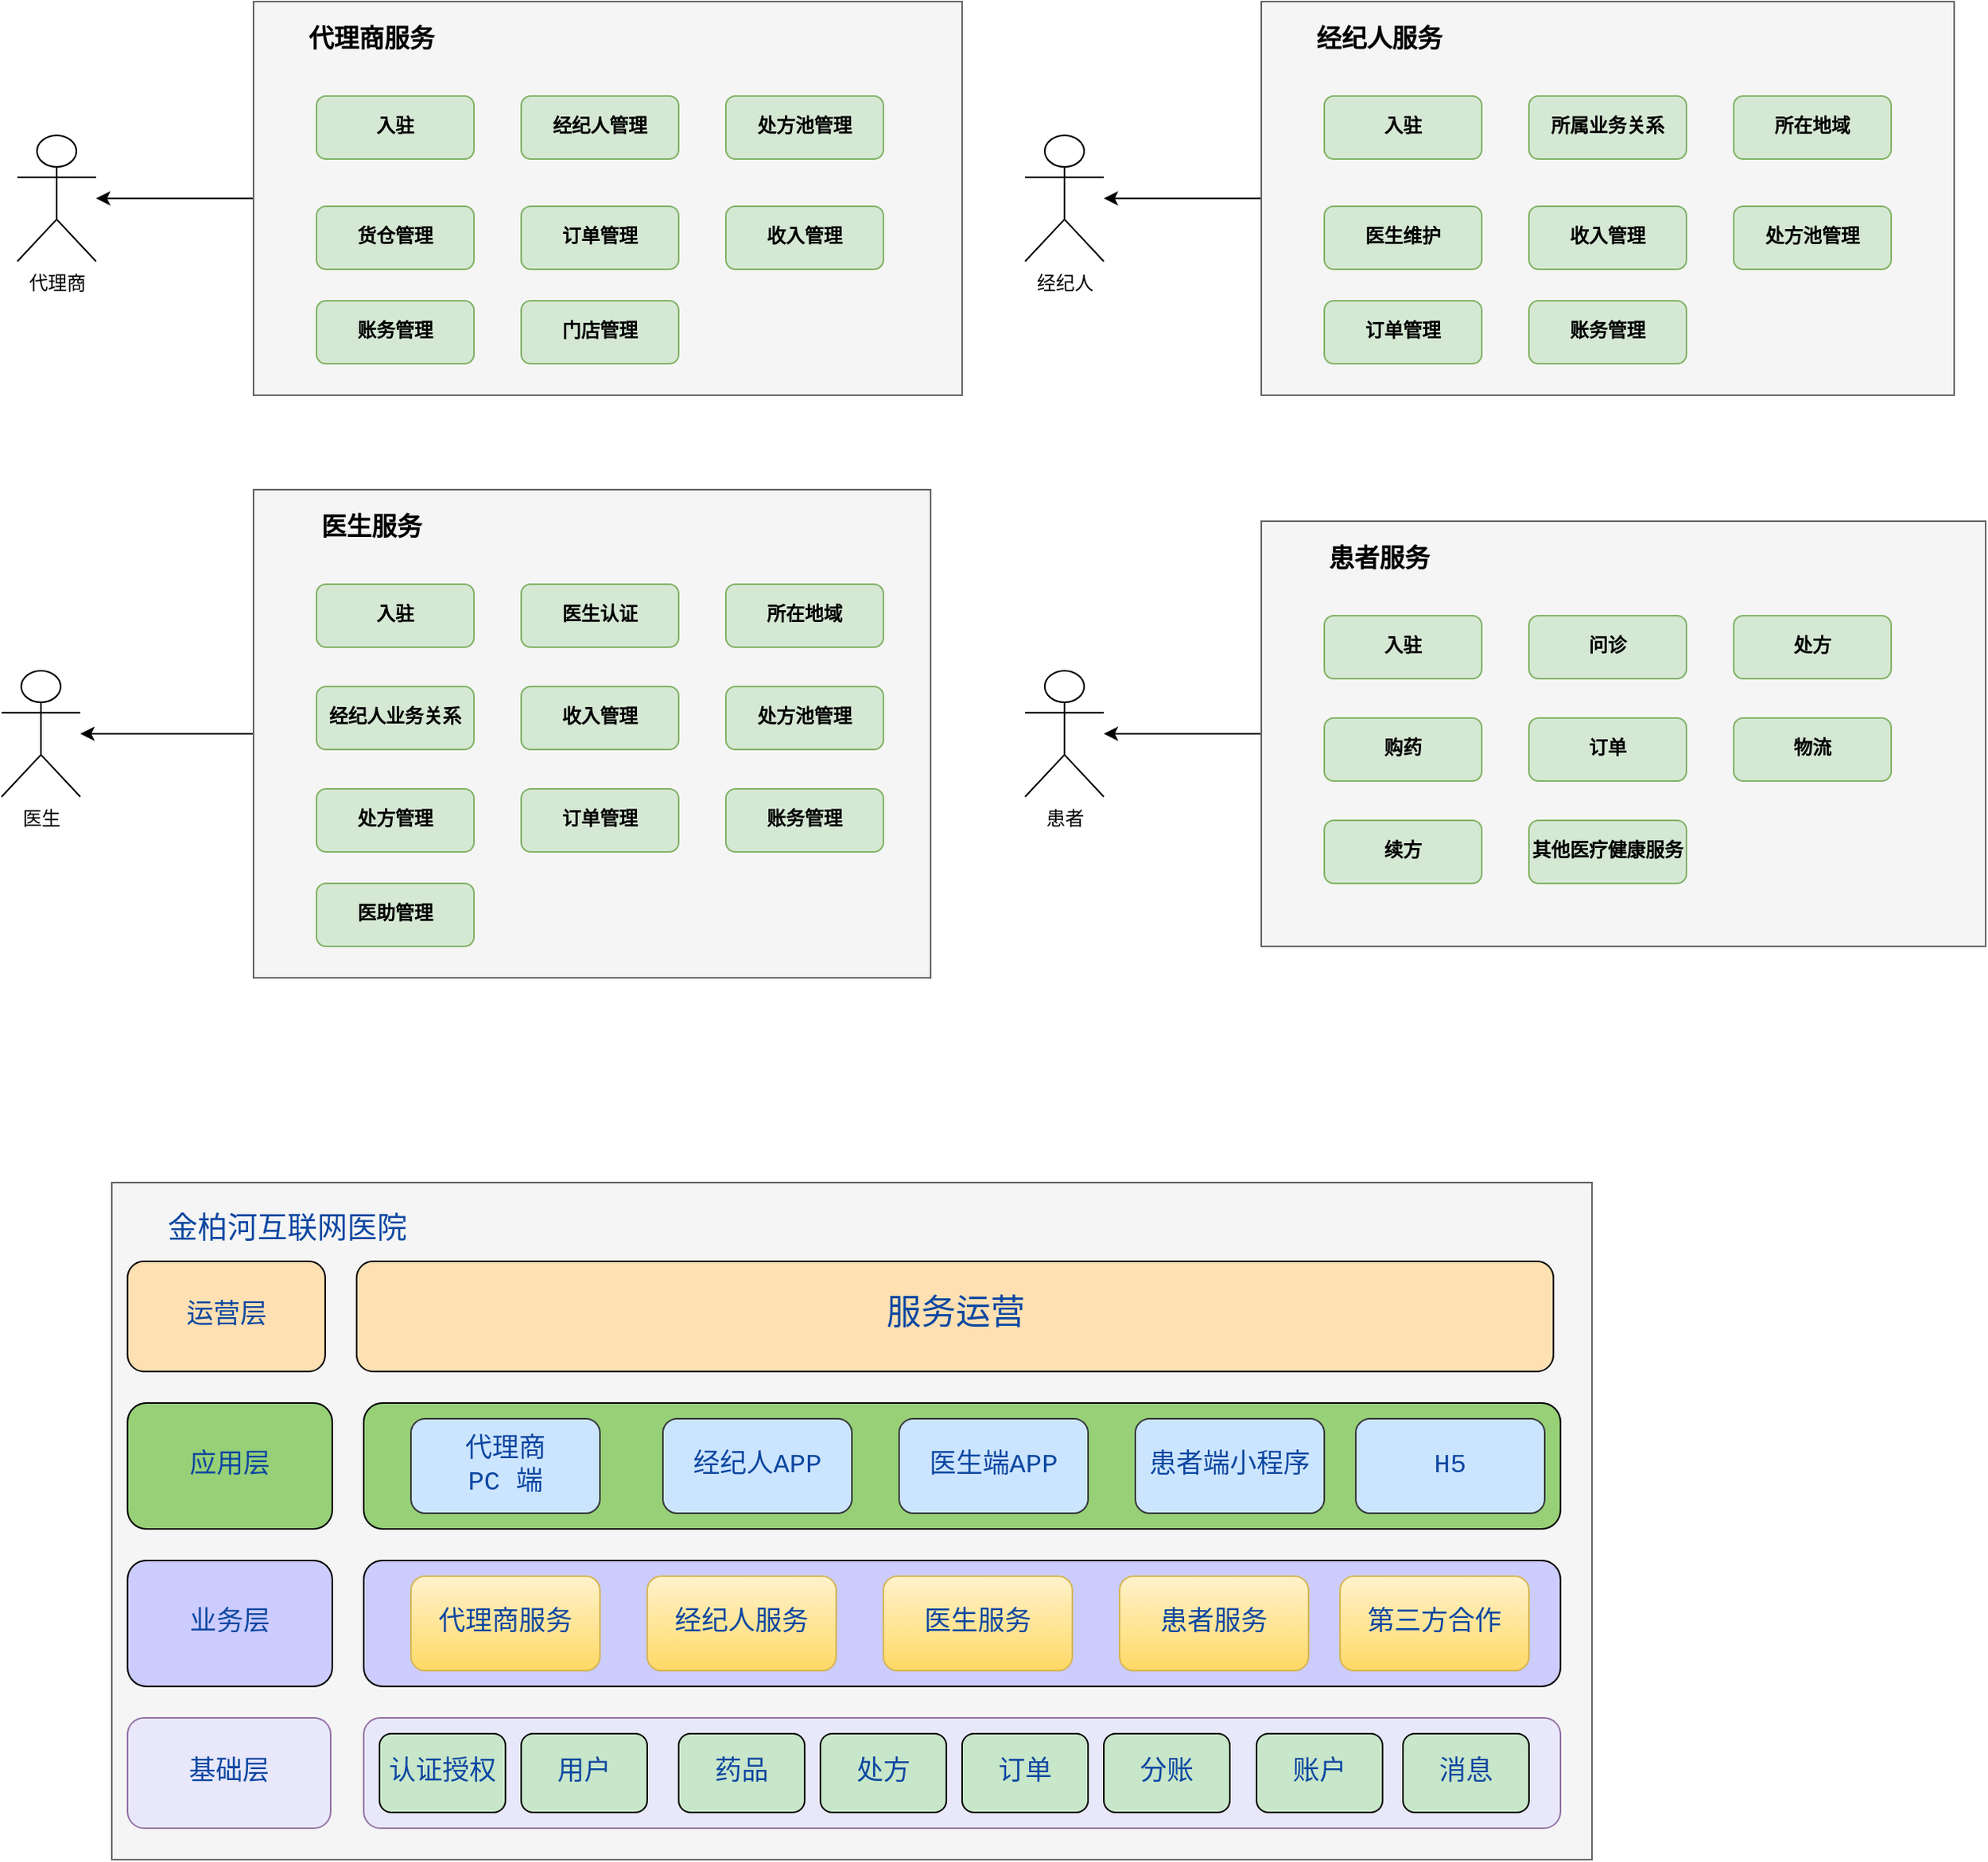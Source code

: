 <mxfile version="20.1.3" type="github">
  <diagram id="FB3oiVCDdu1StfZkIanC" name="第 1 页">
    <mxGraphModel dx="1422" dy="1931" grid="1" gridSize="10" guides="1" tooltips="1" connect="1" arrows="1" fold="1" page="1" pageScale="1" pageWidth="827" pageHeight="1169" math="0" shadow="0">
      <root>
        <mxCell id="0" />
        <mxCell id="1" parent="0" />
        <mxCell id="wnDvW4o2_6gSg0_ogFNA-11" style="edgeStyle=orthogonalEdgeStyle;rounded=0;orthogonalLoop=1;jettySize=auto;html=1;fontFamily=Courier New;fontSize=16;" edge="1" parent="1" source="wnDvW4o2_6gSg0_ogFNA-1" target="wnDvW4o2_6gSg0_ogFNA-2">
          <mxGeometry relative="1" as="geometry" />
        </mxCell>
        <mxCell id="wnDvW4o2_6gSg0_ogFNA-1" value="" style="rounded=0;whiteSpace=wrap;html=1;fillColor=#f5f5f5;fontColor=#333333;strokeColor=#666666;" vertex="1" parent="1">
          <mxGeometry x="860" y="-80" width="440" height="250" as="geometry" />
        </mxCell>
        <mxCell id="wnDvW4o2_6gSg0_ogFNA-2" value="经纪人" style="shape=umlActor;verticalLabelPosition=bottom;verticalAlign=top;html=1;outlineConnect=0;" vertex="1" parent="1">
          <mxGeometry x="710" y="5" width="50" height="80" as="geometry" />
        </mxCell>
        <mxCell id="wnDvW4o2_6gSg0_ogFNA-3" value="&lt;b&gt;入驻&lt;/b&gt;" style="rounded=1;whiteSpace=wrap;html=1;fillColor=#d5e8d4;strokeColor=#82b366;fontFamily=Courier New;" vertex="1" parent="1">
          <mxGeometry x="900" y="-20" width="100" height="40" as="geometry" />
        </mxCell>
        <mxCell id="wnDvW4o2_6gSg0_ogFNA-4" value="&lt;b&gt;所属业务关系&lt;/b&gt;" style="rounded=1;whiteSpace=wrap;html=1;fillColor=#d5e8d4;strokeColor=#82b366;fontFamily=Courier New;" vertex="1" parent="1">
          <mxGeometry x="1030" y="-20" width="100" height="40" as="geometry" />
        </mxCell>
        <mxCell id="wnDvW4o2_6gSg0_ogFNA-5" value="&lt;b&gt;所在地域&lt;/b&gt;" style="rounded=1;whiteSpace=wrap;html=1;fillColor=#d5e8d4;strokeColor=#82b366;fontFamily=Courier New;" vertex="1" parent="1">
          <mxGeometry x="1160" y="-20" width="100" height="40" as="geometry" />
        </mxCell>
        <mxCell id="wnDvW4o2_6gSg0_ogFNA-6" value="&lt;b&gt;医生&lt;/b&gt;&lt;b&gt;维护&lt;/b&gt;" style="rounded=1;whiteSpace=wrap;html=1;fillColor=#d5e8d4;strokeColor=#82b366;fontFamily=Courier New;" vertex="1" parent="1">
          <mxGeometry x="900" y="50" width="100" height="40" as="geometry" />
        </mxCell>
        <mxCell id="wnDvW4o2_6gSg0_ogFNA-7" value="&lt;b&gt;处方池管理&lt;/b&gt;" style="rounded=1;whiteSpace=wrap;html=1;fillColor=#d5e8d4;strokeColor=#82b366;fontFamily=Courier New;" vertex="1" parent="1">
          <mxGeometry x="1160" y="50" width="100" height="40" as="geometry" />
        </mxCell>
        <mxCell id="wnDvW4o2_6gSg0_ogFNA-8" value="&lt;b&gt;收入管理&lt;/b&gt;" style="rounded=1;whiteSpace=wrap;html=1;fillColor=#d5e8d4;strokeColor=#82b366;fontFamily=Courier New;" vertex="1" parent="1">
          <mxGeometry x="1030" y="50" width="100" height="40" as="geometry" />
        </mxCell>
        <mxCell id="wnDvW4o2_6gSg0_ogFNA-9" value="&lt;b&gt;订单管理&lt;/b&gt;" style="rounded=1;whiteSpace=wrap;html=1;fillColor=#d5e8d4;strokeColor=#82b366;fontFamily=Courier New;" vertex="1" parent="1">
          <mxGeometry x="900" y="110" width="100" height="40" as="geometry" />
        </mxCell>
        <mxCell id="wnDvW4o2_6gSg0_ogFNA-10" value="经纪人服务" style="text;html=1;strokeColor=none;fillColor=none;align=center;verticalAlign=middle;whiteSpace=wrap;rounded=0;fontFamily=Courier New;fontStyle=1;fontSize=16;" vertex="1" parent="1">
          <mxGeometry x="880" y="-70" width="110" height="30" as="geometry" />
        </mxCell>
        <mxCell id="wnDvW4o2_6gSg0_ogFNA-12" style="edgeStyle=orthogonalEdgeStyle;rounded=0;orthogonalLoop=1;jettySize=auto;html=1;fontFamily=Courier New;fontSize=16;" edge="1" parent="1" source="wnDvW4o2_6gSg0_ogFNA-13" target="wnDvW4o2_6gSg0_ogFNA-14">
          <mxGeometry relative="1" as="geometry" />
        </mxCell>
        <mxCell id="wnDvW4o2_6gSg0_ogFNA-13" value="" style="rounded=0;whiteSpace=wrap;html=1;fillColor=#f5f5f5;fontColor=#333333;strokeColor=#666666;" vertex="1" parent="1">
          <mxGeometry x="220" y="230" width="430" height="310" as="geometry" />
        </mxCell>
        <mxCell id="wnDvW4o2_6gSg0_ogFNA-14" value="医生" style="shape=umlActor;verticalLabelPosition=bottom;verticalAlign=top;html=1;outlineConnect=0;" vertex="1" parent="1">
          <mxGeometry x="60" y="345" width="50" height="80" as="geometry" />
        </mxCell>
        <mxCell id="wnDvW4o2_6gSg0_ogFNA-15" value="&lt;b&gt;入驻&lt;/b&gt;" style="rounded=1;whiteSpace=wrap;html=1;fillColor=#d5e8d4;strokeColor=#82b366;fontFamily=Courier New;" vertex="1" parent="1">
          <mxGeometry x="260" y="290" width="100" height="40" as="geometry" />
        </mxCell>
        <mxCell id="wnDvW4o2_6gSg0_ogFNA-16" value="&lt;b&gt;医生认证&lt;/b&gt;" style="rounded=1;whiteSpace=wrap;html=1;fillColor=#d5e8d4;strokeColor=#82b366;fontFamily=Courier New;" vertex="1" parent="1">
          <mxGeometry x="390" y="290" width="100" height="40" as="geometry" />
        </mxCell>
        <mxCell id="wnDvW4o2_6gSg0_ogFNA-17" value="&lt;b&gt;所在地域&lt;/b&gt;" style="rounded=1;whiteSpace=wrap;html=1;fillColor=#d5e8d4;strokeColor=#82b366;fontFamily=Courier New;" vertex="1" parent="1">
          <mxGeometry x="520" y="290" width="100" height="40" as="geometry" />
        </mxCell>
        <mxCell id="wnDvW4o2_6gSg0_ogFNA-18" value="&lt;b&gt;经纪人业务关系&lt;/b&gt;" style="rounded=1;whiteSpace=wrap;html=1;fillColor=#d5e8d4;strokeColor=#82b366;fontFamily=Courier New;" vertex="1" parent="1">
          <mxGeometry x="260" y="355" width="100" height="40" as="geometry" />
        </mxCell>
        <mxCell id="wnDvW4o2_6gSg0_ogFNA-19" value="&lt;b&gt;处方池管理&lt;/b&gt;" style="rounded=1;whiteSpace=wrap;html=1;fillColor=#d5e8d4;strokeColor=#82b366;fontFamily=Courier New;" vertex="1" parent="1">
          <mxGeometry x="520" y="355" width="100" height="40" as="geometry" />
        </mxCell>
        <mxCell id="wnDvW4o2_6gSg0_ogFNA-20" value="&lt;b&gt;收入管理&lt;/b&gt;" style="rounded=1;whiteSpace=wrap;html=1;fillColor=#d5e8d4;strokeColor=#82b366;fontFamily=Courier New;" vertex="1" parent="1">
          <mxGeometry x="390" y="355" width="100" height="40" as="geometry" />
        </mxCell>
        <mxCell id="wnDvW4o2_6gSg0_ogFNA-21" value="&lt;b&gt;订单管理&lt;/b&gt;" style="rounded=1;whiteSpace=wrap;html=1;fillColor=#d5e8d4;strokeColor=#82b366;fontFamily=Courier New;" vertex="1" parent="1">
          <mxGeometry x="390" y="420" width="100" height="40" as="geometry" />
        </mxCell>
        <mxCell id="wnDvW4o2_6gSg0_ogFNA-22" value="医生服务" style="text;html=1;strokeColor=none;fillColor=none;align=center;verticalAlign=middle;whiteSpace=wrap;rounded=0;fontFamily=Courier New;fontStyle=1;fontSize=16;" vertex="1" parent="1">
          <mxGeometry x="240" y="240" width="110" height="30" as="geometry" />
        </mxCell>
        <mxCell id="wnDvW4o2_6gSg0_ogFNA-23" value="&lt;b&gt;处方管理&lt;/b&gt;" style="rounded=1;whiteSpace=wrap;html=1;fillColor=#d5e8d4;strokeColor=#82b366;fontFamily=Courier New;" vertex="1" parent="1">
          <mxGeometry x="260" y="420" width="100" height="40" as="geometry" />
        </mxCell>
        <mxCell id="wnDvW4o2_6gSg0_ogFNA-24" style="edgeStyle=orthogonalEdgeStyle;rounded=0;orthogonalLoop=1;jettySize=auto;html=1;fontFamily=Courier New;fontSize=16;" edge="1" parent="1" source="wnDvW4o2_6gSg0_ogFNA-25" target="wnDvW4o2_6gSg0_ogFNA-26">
          <mxGeometry relative="1" as="geometry" />
        </mxCell>
        <mxCell id="wnDvW4o2_6gSg0_ogFNA-25" value="" style="rounded=0;whiteSpace=wrap;html=1;fillColor=#f5f5f5;fontColor=#333333;strokeColor=#666666;" vertex="1" parent="1">
          <mxGeometry x="220" y="-80" width="450" height="250" as="geometry" />
        </mxCell>
        <mxCell id="wnDvW4o2_6gSg0_ogFNA-26" value="代理商" style="shape=umlActor;verticalLabelPosition=bottom;verticalAlign=top;html=1;outlineConnect=0;" vertex="1" parent="1">
          <mxGeometry x="70" y="5" width="50" height="80" as="geometry" />
        </mxCell>
        <mxCell id="wnDvW4o2_6gSg0_ogFNA-27" value="&lt;b&gt;入驻&lt;/b&gt;" style="rounded=1;whiteSpace=wrap;html=1;fillColor=#d5e8d4;strokeColor=#82b366;fontFamily=Courier New;" vertex="1" parent="1">
          <mxGeometry x="260" y="-20" width="100" height="40" as="geometry" />
        </mxCell>
        <mxCell id="wnDvW4o2_6gSg0_ogFNA-28" value="&lt;b&gt;处方池管理&lt;/b&gt;" style="rounded=1;whiteSpace=wrap;html=1;fillColor=#d5e8d4;strokeColor=#82b366;fontFamily=Courier New;" vertex="1" parent="1">
          <mxGeometry x="520" y="-20" width="100" height="40" as="geometry" />
        </mxCell>
        <mxCell id="wnDvW4o2_6gSg0_ogFNA-29" value="&lt;b&gt;经纪人管理&lt;/b&gt;" style="rounded=1;whiteSpace=wrap;html=1;fillColor=#d5e8d4;strokeColor=#82b366;fontFamily=Courier New;" vertex="1" parent="1">
          <mxGeometry x="390" y="-20" width="100" height="40" as="geometry" />
        </mxCell>
        <mxCell id="wnDvW4o2_6gSg0_ogFNA-32" value="&lt;b&gt;收入管理&lt;/b&gt;" style="rounded=1;whiteSpace=wrap;html=1;fillColor=#d5e8d4;strokeColor=#82b366;fontFamily=Courier New;" vertex="1" parent="1">
          <mxGeometry x="520" y="50" width="100" height="40" as="geometry" />
        </mxCell>
        <mxCell id="wnDvW4o2_6gSg0_ogFNA-33" value="&lt;b&gt;货仓管理&lt;/b&gt;" style="rounded=1;whiteSpace=wrap;html=1;fillColor=#d5e8d4;strokeColor=#82b366;fontFamily=Courier New;" vertex="1" parent="1">
          <mxGeometry x="260" y="50" width="100" height="40" as="geometry" />
        </mxCell>
        <mxCell id="wnDvW4o2_6gSg0_ogFNA-34" value="代理商服务" style="text;html=1;strokeColor=none;fillColor=none;align=center;verticalAlign=middle;whiteSpace=wrap;rounded=0;fontFamily=Courier New;fontStyle=1;fontSize=16;" vertex="1" parent="1">
          <mxGeometry x="240" y="-70" width="110" height="30" as="geometry" />
        </mxCell>
        <mxCell id="wnDvW4o2_6gSg0_ogFNA-37" value="&lt;b&gt;账务管理&lt;/b&gt;" style="rounded=1;whiteSpace=wrap;html=1;fillColor=#d5e8d4;strokeColor=#82b366;fontFamily=Courier New;" vertex="1" parent="1">
          <mxGeometry x="260" y="110" width="100" height="40" as="geometry" />
        </mxCell>
        <mxCell id="wnDvW4o2_6gSg0_ogFNA-38" value="&lt;b&gt;账务管理&lt;/b&gt;" style="rounded=1;whiteSpace=wrap;html=1;fillColor=#d5e8d4;strokeColor=#82b366;fontFamily=Courier New;" vertex="1" parent="1">
          <mxGeometry x="1030" y="110" width="100" height="40" as="geometry" />
        </mxCell>
        <mxCell id="wnDvW4o2_6gSg0_ogFNA-40" value="&lt;b&gt;账务管理&lt;/b&gt;" style="rounded=1;whiteSpace=wrap;html=1;fillColor=#d5e8d4;strokeColor=#82b366;fontFamily=Courier New;" vertex="1" parent="1">
          <mxGeometry x="520" y="420" width="100" height="40" as="geometry" />
        </mxCell>
        <mxCell id="wnDvW4o2_6gSg0_ogFNA-41" value="&lt;b&gt;订单管理&lt;/b&gt;" style="rounded=1;whiteSpace=wrap;html=1;fillColor=#d5e8d4;strokeColor=#82b366;fontFamily=Courier New;" vertex="1" parent="1">
          <mxGeometry x="390" y="50" width="100" height="40" as="geometry" />
        </mxCell>
        <mxCell id="wnDvW4o2_6gSg0_ogFNA-42" style="edgeStyle=orthogonalEdgeStyle;rounded=0;orthogonalLoop=1;jettySize=auto;html=1;fontFamily=Courier New;fontSize=16;" edge="1" parent="1" source="wnDvW4o2_6gSg0_ogFNA-43" target="wnDvW4o2_6gSg0_ogFNA-44">
          <mxGeometry relative="1" as="geometry" />
        </mxCell>
        <mxCell id="wnDvW4o2_6gSg0_ogFNA-43" value="" style="rounded=0;whiteSpace=wrap;html=1;fillColor=#f5f5f5;fontColor=#333333;strokeColor=#666666;" vertex="1" parent="1">
          <mxGeometry x="860" y="250" width="460" height="270" as="geometry" />
        </mxCell>
        <mxCell id="wnDvW4o2_6gSg0_ogFNA-44" value="患者" style="shape=umlActor;verticalLabelPosition=bottom;verticalAlign=top;html=1;outlineConnect=0;" vertex="1" parent="1">
          <mxGeometry x="710" y="345" width="50" height="80" as="geometry" />
        </mxCell>
        <mxCell id="wnDvW4o2_6gSg0_ogFNA-45" value="&lt;b&gt;入驻&lt;/b&gt;" style="rounded=1;whiteSpace=wrap;html=1;fillColor=#d5e8d4;strokeColor=#82b366;fontFamily=Courier New;" vertex="1" parent="1">
          <mxGeometry x="900" y="310" width="100" height="40" as="geometry" />
        </mxCell>
        <mxCell id="wnDvW4o2_6gSg0_ogFNA-46" value="&lt;b&gt;问诊&lt;/b&gt;" style="rounded=1;whiteSpace=wrap;html=1;fillColor=#d5e8d4;strokeColor=#82b366;fontFamily=Courier New;" vertex="1" parent="1">
          <mxGeometry x="1030" y="310" width="100" height="40" as="geometry" />
        </mxCell>
        <mxCell id="wnDvW4o2_6gSg0_ogFNA-47" value="&lt;b&gt;处方&lt;/b&gt;" style="rounded=1;whiteSpace=wrap;html=1;fillColor=#d5e8d4;strokeColor=#82b366;fontFamily=Courier New;" vertex="1" parent="1">
          <mxGeometry x="1160" y="310" width="100" height="40" as="geometry" />
        </mxCell>
        <mxCell id="wnDvW4o2_6gSg0_ogFNA-48" value="&lt;b&gt;购药&lt;/b&gt;" style="rounded=1;whiteSpace=wrap;html=1;fillColor=#d5e8d4;strokeColor=#82b366;fontFamily=Courier New;" vertex="1" parent="1">
          <mxGeometry x="900" y="375" width="100" height="40" as="geometry" />
        </mxCell>
        <mxCell id="wnDvW4o2_6gSg0_ogFNA-49" value="&lt;b&gt;物流&lt;/b&gt;" style="rounded=1;whiteSpace=wrap;html=1;fillColor=#d5e8d4;strokeColor=#82b366;fontFamily=Courier New;" vertex="1" parent="1">
          <mxGeometry x="1160" y="375" width="100" height="40" as="geometry" />
        </mxCell>
        <mxCell id="wnDvW4o2_6gSg0_ogFNA-50" value="&lt;b&gt;订单&lt;/b&gt;" style="rounded=1;whiteSpace=wrap;html=1;fillColor=#d5e8d4;strokeColor=#82b366;fontFamily=Courier New;" vertex="1" parent="1">
          <mxGeometry x="1030" y="375" width="100" height="40" as="geometry" />
        </mxCell>
        <mxCell id="wnDvW4o2_6gSg0_ogFNA-52" value="患者服务" style="text;html=1;strokeColor=none;fillColor=none;align=center;verticalAlign=middle;whiteSpace=wrap;rounded=0;fontFamily=Courier New;fontStyle=1;fontSize=16;" vertex="1" parent="1">
          <mxGeometry x="880" y="260" width="110" height="30" as="geometry" />
        </mxCell>
        <mxCell id="wnDvW4o2_6gSg0_ogFNA-53" value="&lt;b&gt;续方&lt;/b&gt;" style="rounded=1;whiteSpace=wrap;html=1;fillColor=#d5e8d4;strokeColor=#82b366;fontFamily=Courier New;" vertex="1" parent="1">
          <mxGeometry x="900" y="440" width="100" height="40" as="geometry" />
        </mxCell>
        <mxCell id="wnDvW4o2_6gSg0_ogFNA-55" value="&lt;b&gt;其他医疗健康服务&lt;/b&gt;" style="rounded=1;whiteSpace=wrap;html=1;fillColor=#d5e8d4;strokeColor=#82b366;fontFamily=Courier New;" vertex="1" parent="1">
          <mxGeometry x="1030" y="440" width="100" height="40" as="geometry" />
        </mxCell>
        <mxCell id="wnDvW4o2_6gSg0_ogFNA-56" value="" style="rounded=0;whiteSpace=wrap;html=1;fillColor=#f5f5f5;fontColor=#0D47A1;strokeColor=#666666;fontStyle=0;fontFamily=Courier New;" vertex="1" parent="1">
          <mxGeometry x="130" y="670" width="940" height="430" as="geometry" />
        </mxCell>
        <mxCell id="wnDvW4o2_6gSg0_ogFNA-58" value="&lt;b&gt;门店管理&lt;/b&gt;" style="rounded=1;whiteSpace=wrap;html=1;fillColor=#d5e8d4;strokeColor=#82b366;fontFamily=Courier New;" vertex="1" parent="1">
          <mxGeometry x="390" y="110" width="100" height="40" as="geometry" />
        </mxCell>
        <mxCell id="wnDvW4o2_6gSg0_ogFNA-62" value="&lt;b&gt;医助管理&lt;/b&gt;" style="rounded=1;whiteSpace=wrap;html=1;fillColor=#d5e8d4;strokeColor=#82b366;fontFamily=Courier New;" vertex="1" parent="1">
          <mxGeometry x="260" y="480" width="100" height="40" as="geometry" />
        </mxCell>
        <mxCell id="wnDvW4o2_6gSg0_ogFNA-63" value="&lt;font style=&quot;font-size: 17px;&quot;&gt;基础层&lt;/font&gt;" style="rounded=1;whiteSpace=wrap;html=1;fontFamily=Courier New;fontSize=16;fillColor=#E8E8FA;strokeColor=#9673a6;fontColor=#0D47A1;fontStyle=0" vertex="1" parent="1">
          <mxGeometry x="140" y="1010" width="129" height="70" as="geometry" />
        </mxCell>
        <mxCell id="wnDvW4o2_6gSg0_ogFNA-64" value="" style="rounded=1;whiteSpace=wrap;html=1;fontFamily=Courier New;fontSize=16;fillColor=#E8E8FA;strokeColor=#9673a6;fontColor=#0D47A1;fontStyle=0" vertex="1" parent="1">
          <mxGeometry x="290" y="1010" width="760" height="70" as="geometry" />
        </mxCell>
        <mxCell id="wnDvW4o2_6gSg0_ogFNA-65" value="&lt;font style=&quot;font-size: 17px;&quot;&gt;认证授权&lt;/font&gt;" style="rounded=1;whiteSpace=wrap;html=1;fontFamily=Courier New;fontSize=16;fillColor=#C8E6C9;fontColor=#0D47A1;fontStyle=0" vertex="1" parent="1">
          <mxGeometry x="300" y="1020" width="80" height="50" as="geometry" />
        </mxCell>
        <mxCell id="wnDvW4o2_6gSg0_ogFNA-66" value="&lt;font style=&quot;font-size: 17px;&quot;&gt;药品&lt;/font&gt;" style="rounded=1;whiteSpace=wrap;html=1;fontFamily=Courier New;fontSize=16;gradientColor=none;fillColor=#C8E6C9;fontColor=#0D47A1;fontStyle=0" vertex="1" parent="1">
          <mxGeometry x="490" y="1020" width="80" height="50" as="geometry" />
        </mxCell>
        <mxCell id="wnDvW4o2_6gSg0_ogFNA-67" value="&lt;font style=&quot;font-size: 17px;&quot;&gt;处方&lt;/font&gt;" style="rounded=1;whiteSpace=wrap;html=1;fontFamily=Courier New;fontSize=16;fillColor=#C8E6C9;fontColor=#0D47A1;fontStyle=0" vertex="1" parent="1">
          <mxGeometry x="580" y="1020" width="80" height="50" as="geometry" />
        </mxCell>
        <mxCell id="wnDvW4o2_6gSg0_ogFNA-68" value="&lt;font style=&quot;font-size: 17px;&quot;&gt;订单&lt;/font&gt;" style="rounded=1;whiteSpace=wrap;html=1;fontFamily=Courier New;fontSize=16;fillColor=#C8E6C9;fontColor=#0D47A1;fontStyle=0" vertex="1" parent="1">
          <mxGeometry x="670" y="1020" width="80" height="50" as="geometry" />
        </mxCell>
        <mxCell id="wnDvW4o2_6gSg0_ogFNA-69" value="&lt;font style=&quot;font-size: 17px;&quot;&gt;分账&lt;/font&gt;" style="rounded=1;whiteSpace=wrap;html=1;fontFamily=Courier New;fontSize=16;fillColor=#C8E6C9;fontColor=#0D47A1;fontStyle=0" vertex="1" parent="1">
          <mxGeometry x="760" y="1020" width="80" height="50" as="geometry" />
        </mxCell>
        <mxCell id="wnDvW4o2_6gSg0_ogFNA-70" value="&lt;font style=&quot;font-size: 17px;&quot;&gt;账户&lt;/font&gt;" style="rounded=1;whiteSpace=wrap;html=1;fontFamily=Courier New;fontSize=16;fillColor=#C8E6C9;fontColor=#0D47A1;fontStyle=0" vertex="1" parent="1">
          <mxGeometry x="857" y="1020" width="80" height="50" as="geometry" />
        </mxCell>
        <mxCell id="wnDvW4o2_6gSg0_ogFNA-71" value="&lt;font style=&quot;font-size: 17px;&quot;&gt;用户&lt;/font&gt;" style="rounded=1;whiteSpace=wrap;html=1;fontFamily=Courier New;fontSize=16;fillColor=#C8E6C9;fontColor=#0D47A1;fontStyle=0" vertex="1" parent="1">
          <mxGeometry x="390" y="1020" width="80" height="50" as="geometry" />
        </mxCell>
        <mxCell id="wnDvW4o2_6gSg0_ogFNA-72" value="&lt;font style=&quot;font-size: 17px;&quot;&gt;消息&lt;/font&gt;" style="rounded=1;whiteSpace=wrap;html=1;fontFamily=Courier New;fontSize=16;fillColor=#C8E6C9;fontColor=#0D47A1;fontStyle=0" vertex="1" parent="1">
          <mxGeometry x="950" y="1020" width="80" height="50" as="geometry" />
        </mxCell>
        <mxCell id="wnDvW4o2_6gSg0_ogFNA-73" value="&lt;font style=&quot;font-size: 17px;&quot;&gt;业务层&lt;/font&gt;" style="rounded=1;whiteSpace=wrap;html=1;fontFamily=Courier New;fontSize=16;fillColor=#CCCCFF;gradientColor=none;fontColor=#0D47A1;fontStyle=0" vertex="1" parent="1">
          <mxGeometry x="140" y="910" width="130" height="80" as="geometry" />
        </mxCell>
        <mxCell id="wnDvW4o2_6gSg0_ogFNA-74" value="" style="rounded=1;whiteSpace=wrap;html=1;fontFamily=Courier New;fontSize=16;fillColor=#CCCCFF;gradientColor=none;fontColor=#0D47A1;fontStyle=0" vertex="1" parent="1">
          <mxGeometry x="290" y="910" width="760" height="80" as="geometry" />
        </mxCell>
        <mxCell id="wnDvW4o2_6gSg0_ogFNA-60" value="&lt;font style=&quot;font-size: 17px;&quot;&gt;医生服务&lt;/font&gt;" style="rounded=1;whiteSpace=wrap;html=1;fontFamily=Courier New;fontSize=16;fillColor=#fff2cc;strokeColor=#d6b656;gradientColor=#ffd966;fontColor=#0D47A1;fontStyle=0" vertex="1" parent="1">
          <mxGeometry x="620" y="920" width="120" height="60" as="geometry" />
        </mxCell>
        <mxCell id="wnDvW4o2_6gSg0_ogFNA-57" value="&lt;font style=&quot;font-size: 17px;&quot;&gt;代理商服务&lt;/font&gt;" style="rounded=1;whiteSpace=wrap;html=1;fontFamily=Courier New;fontSize=16;fillColor=#fff2cc;strokeColor=#d6b656;gradientColor=#ffd966;fontColor=#0D47A1;fontStyle=0" vertex="1" parent="1">
          <mxGeometry x="320" y="920" width="120" height="60" as="geometry" />
        </mxCell>
        <mxCell id="wnDvW4o2_6gSg0_ogFNA-59" value="&lt;font style=&quot;font-size: 17px;&quot;&gt;经纪人服务&lt;/font&gt;" style="rounded=1;whiteSpace=wrap;html=1;fontFamily=Courier New;fontSize=16;fillColor=#fff2cc;strokeColor=#d6b656;gradientColor=#ffd966;fontColor=#0D47A1;fontStyle=0" vertex="1" parent="1">
          <mxGeometry x="470" y="920" width="120" height="60" as="geometry" />
        </mxCell>
        <mxCell id="wnDvW4o2_6gSg0_ogFNA-61" value="&lt;font style=&quot;font-size: 17px;&quot;&gt;患者服务&lt;/font&gt;" style="rounded=1;whiteSpace=wrap;html=1;fontFamily=Courier New;fontSize=16;fillColor=#fff2cc;strokeColor=#d6b656;gradientColor=#ffd966;fontColor=#0D47A1;fontStyle=0" vertex="1" parent="1">
          <mxGeometry x="770" y="920" width="120" height="60" as="geometry" />
        </mxCell>
        <mxCell id="wnDvW4o2_6gSg0_ogFNA-75" value="&lt;font style=&quot;font-size: 17px;&quot;&gt;应用层&lt;/font&gt;" style="rounded=1;whiteSpace=wrap;html=1;fontFamily=Courier New;fontSize=16;fillColor=#97D077;gradientColor=none;fontColor=#0D47A1;fontStyle=0" vertex="1" parent="1">
          <mxGeometry x="140" y="810" width="130" height="80" as="geometry" />
        </mxCell>
        <mxCell id="wnDvW4o2_6gSg0_ogFNA-77" value="" style="rounded=1;whiteSpace=wrap;html=1;fontFamily=Courier New;fontSize=16;fillColor=#97D077;gradientColor=none;fontColor=#0D47A1;fontStyle=0" vertex="1" parent="1">
          <mxGeometry x="290" y="810" width="760" height="80" as="geometry" />
        </mxCell>
        <mxCell id="wnDvW4o2_6gSg0_ogFNA-78" value="&lt;font style=&quot;font-size: 17px;&quot;&gt;代理商 &lt;br&gt;PC 端&lt;/font&gt;" style="rounded=1;whiteSpace=wrap;html=1;fontFamily=Courier New;fontSize=16;fillColor=#cce5ff;strokeColor=#36393d;fontColor=#0D47A1;fontStyle=0" vertex="1" parent="1">
          <mxGeometry x="320" y="820" width="120" height="60" as="geometry" />
        </mxCell>
        <mxCell id="wnDvW4o2_6gSg0_ogFNA-79" value="&lt;font style=&quot;font-size: 17px;&quot;&gt;经纪人APP&lt;/font&gt;" style="rounded=1;whiteSpace=wrap;html=1;fontFamily=Courier New;fontSize=16;fillColor=#cce5ff;strokeColor=#36393d;fontColor=#0D47A1;fontStyle=0" vertex="1" parent="1">
          <mxGeometry x="480" y="820" width="120" height="60" as="geometry" />
        </mxCell>
        <mxCell id="wnDvW4o2_6gSg0_ogFNA-80" value="&lt;font style=&quot;font-size: 17px;&quot;&gt;医生端APP&lt;/font&gt;" style="rounded=1;whiteSpace=wrap;html=1;fontFamily=Courier New;fontSize=16;fillColor=#cce5ff;strokeColor=#36393d;fontColor=#0D47A1;fontStyle=0" vertex="1" parent="1">
          <mxGeometry x="630" y="820" width="120" height="60" as="geometry" />
        </mxCell>
        <mxCell id="wnDvW4o2_6gSg0_ogFNA-81" value="&lt;font style=&quot;font-size: 17px;&quot;&gt;患者端小程序&lt;/font&gt;" style="rounded=1;whiteSpace=wrap;html=1;fontFamily=Courier New;fontSize=16;fillColor=#cce5ff;strokeColor=#36393d;fontColor=#0D47A1;fontStyle=0" vertex="1" parent="1">
          <mxGeometry x="780" y="820" width="120" height="60" as="geometry" />
        </mxCell>
        <mxCell id="wnDvW4o2_6gSg0_ogFNA-82" value="&lt;font style=&quot;font-size: 17px;&quot;&gt;运营层&lt;/font&gt;" style="rounded=1;whiteSpace=wrap;html=1;fontFamily=Courier New;fontSize=16;fillColor=#FFE0B2;gradientColor=none;fontColor=#0D47A1;fontStyle=0" vertex="1" parent="1">
          <mxGeometry x="140" y="720" width="125.5" height="70" as="geometry" />
        </mxCell>
        <mxCell id="wnDvW4o2_6gSg0_ogFNA-83" value="&lt;font style=&quot;font-size: 22px;&quot;&gt;服务运营&lt;/font&gt;" style="rounded=1;whiteSpace=wrap;html=1;fontFamily=Courier New;fontSize=16;fillColor=#FFE0B2;gradientColor=none;labelBorderColor=none;fontColor=#0D47A1;fontStyle=0" vertex="1" parent="1">
          <mxGeometry x="285.5" y="720" width="760" height="70" as="geometry" />
        </mxCell>
        <mxCell id="wnDvW4o2_6gSg0_ogFNA-86" value="&lt;font style=&quot;font-size: 19px;&quot;&gt;金柏河互联网医院&lt;/font&gt;" style="text;html=1;strokeColor=none;fillColor=none;align=center;verticalAlign=middle;whiteSpace=wrap;rounded=0;labelBorderColor=none;fontFamily=Courier New;fontSize=19;fontColor=#0D47A1;fontStyle=0" vertex="1" parent="1">
          <mxGeometry x="163" y="690" width="157" height="20" as="geometry" />
        </mxCell>
        <mxCell id="wnDvW4o2_6gSg0_ogFNA-87" value="&lt;font style=&quot;font-size: 17px;&quot;&gt;第三方合作&lt;/font&gt;" style="rounded=1;whiteSpace=wrap;html=1;fontFamily=Courier New;fontSize=16;fillColor=#fff2cc;strokeColor=#d6b656;gradientColor=#ffd966;fontColor=#0D47A1;fontStyle=0" vertex="1" parent="1">
          <mxGeometry x="910" y="920" width="120" height="60" as="geometry" />
        </mxCell>
        <mxCell id="wnDvW4o2_6gSg0_ogFNA-88" value="&lt;font style=&quot;font-size: 17px;&quot;&gt;H5&lt;/font&gt;" style="rounded=1;whiteSpace=wrap;html=1;fontFamily=Courier New;fontSize=16;fillColor=#cce5ff;strokeColor=#36393d;fontColor=#0D47A1;fontStyle=0" vertex="1" parent="1">
          <mxGeometry x="920" y="820" width="120" height="60" as="geometry" />
        </mxCell>
      </root>
    </mxGraphModel>
  </diagram>
</mxfile>
